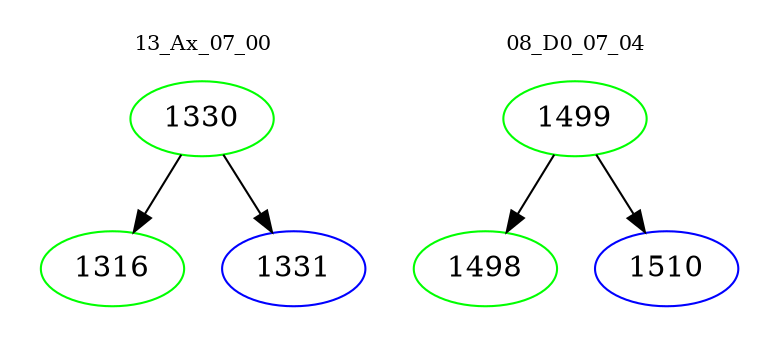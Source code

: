 digraph{
subgraph cluster_0 {
color = white
label = "13_Ax_07_00";
fontsize=10;
T0_1330 [label="1330", color="green"]
T0_1330 -> T0_1316 [color="black"]
T0_1316 [label="1316", color="green"]
T0_1330 -> T0_1331 [color="black"]
T0_1331 [label="1331", color="blue"]
}
subgraph cluster_1 {
color = white
label = "08_D0_07_04";
fontsize=10;
T1_1499 [label="1499", color="green"]
T1_1499 -> T1_1498 [color="black"]
T1_1498 [label="1498", color="green"]
T1_1499 -> T1_1510 [color="black"]
T1_1510 [label="1510", color="blue"]
}
}

